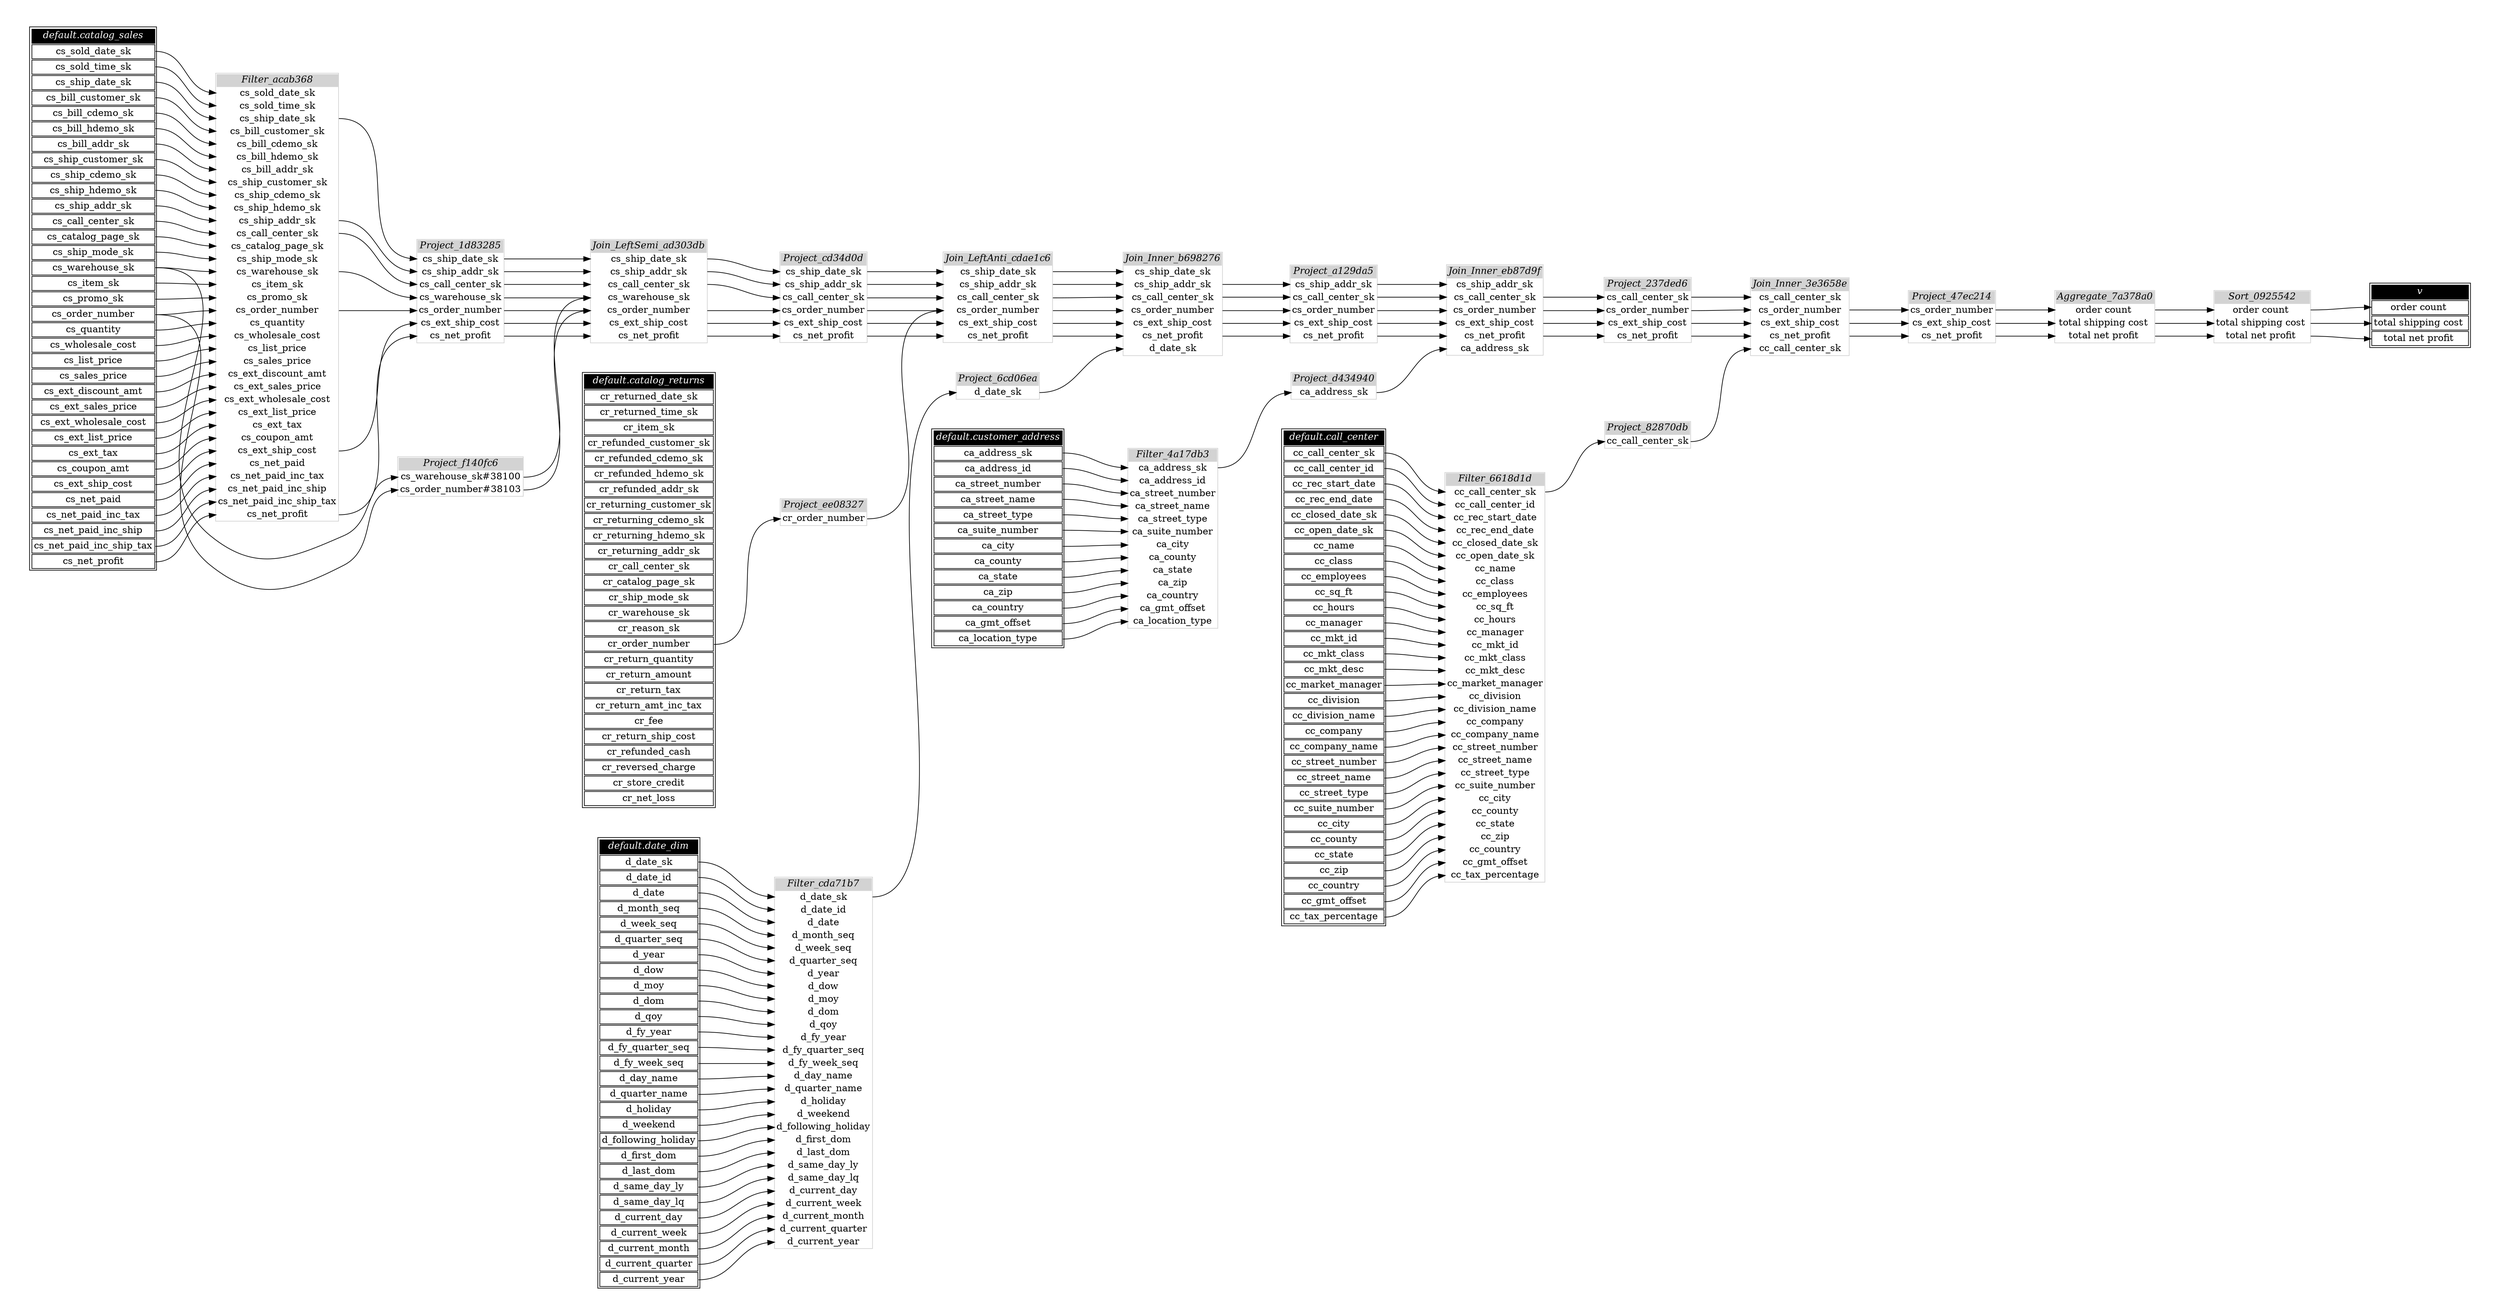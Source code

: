 // Automatically generated by TPCDSFlowTestSuite


digraph {
  graph [pad="0.5" nodesep="0.5" ranksep="1" fontname="Helvetica" rankdir=LR];
  node [shape=plaintext]

  
"Aggregate_7a378a0" [label=<
<table color="lightgray" border="1" cellborder="0" cellspacing="0">
  <tr><td bgcolor="lightgray" port="nodeName"><i>Aggregate_7a378a0</i></td></tr>
  <tr><td port="0">order count </td></tr>
<tr><td port="1">total shipping cost </td></tr>
<tr><td port="2">total net profit </td></tr>
</table>>];
     

"Filter_4a17db3" [label=<
<table color="lightgray" border="1" cellborder="0" cellspacing="0">
  <tr><td bgcolor="lightgray" port="nodeName"><i>Filter_4a17db3</i></td></tr>
  <tr><td port="0">ca_address_sk</td></tr>
<tr><td port="1">ca_address_id</td></tr>
<tr><td port="2">ca_street_number</td></tr>
<tr><td port="3">ca_street_name</td></tr>
<tr><td port="4">ca_street_type</td></tr>
<tr><td port="5">ca_suite_number</td></tr>
<tr><td port="6">ca_city</td></tr>
<tr><td port="7">ca_county</td></tr>
<tr><td port="8">ca_state</td></tr>
<tr><td port="9">ca_zip</td></tr>
<tr><td port="10">ca_country</td></tr>
<tr><td port="11">ca_gmt_offset</td></tr>
<tr><td port="12">ca_location_type</td></tr>
</table>>];
     

"Filter_6618d1d" [label=<
<table color="lightgray" border="1" cellborder="0" cellspacing="0">
  <tr><td bgcolor="lightgray" port="nodeName"><i>Filter_6618d1d</i></td></tr>
  <tr><td port="0">cc_call_center_sk</td></tr>
<tr><td port="1">cc_call_center_id</td></tr>
<tr><td port="2">cc_rec_start_date</td></tr>
<tr><td port="3">cc_rec_end_date</td></tr>
<tr><td port="4">cc_closed_date_sk</td></tr>
<tr><td port="5">cc_open_date_sk</td></tr>
<tr><td port="6">cc_name</td></tr>
<tr><td port="7">cc_class</td></tr>
<tr><td port="8">cc_employees</td></tr>
<tr><td port="9">cc_sq_ft</td></tr>
<tr><td port="10">cc_hours</td></tr>
<tr><td port="11">cc_manager</td></tr>
<tr><td port="12">cc_mkt_id</td></tr>
<tr><td port="13">cc_mkt_class</td></tr>
<tr><td port="14">cc_mkt_desc</td></tr>
<tr><td port="15">cc_market_manager</td></tr>
<tr><td port="16">cc_division</td></tr>
<tr><td port="17">cc_division_name</td></tr>
<tr><td port="18">cc_company</td></tr>
<tr><td port="19">cc_company_name</td></tr>
<tr><td port="20">cc_street_number</td></tr>
<tr><td port="21">cc_street_name</td></tr>
<tr><td port="22">cc_street_type</td></tr>
<tr><td port="23">cc_suite_number</td></tr>
<tr><td port="24">cc_city</td></tr>
<tr><td port="25">cc_county</td></tr>
<tr><td port="26">cc_state</td></tr>
<tr><td port="27">cc_zip</td></tr>
<tr><td port="28">cc_country</td></tr>
<tr><td port="29">cc_gmt_offset</td></tr>
<tr><td port="30">cc_tax_percentage</td></tr>
</table>>];
     

"Filter_acab368" [label=<
<table color="lightgray" border="1" cellborder="0" cellspacing="0">
  <tr><td bgcolor="lightgray" port="nodeName"><i>Filter_acab368</i></td></tr>
  <tr><td port="0">cs_sold_date_sk</td></tr>
<tr><td port="1">cs_sold_time_sk</td></tr>
<tr><td port="2">cs_ship_date_sk</td></tr>
<tr><td port="3">cs_bill_customer_sk</td></tr>
<tr><td port="4">cs_bill_cdemo_sk</td></tr>
<tr><td port="5">cs_bill_hdemo_sk</td></tr>
<tr><td port="6">cs_bill_addr_sk</td></tr>
<tr><td port="7">cs_ship_customer_sk</td></tr>
<tr><td port="8">cs_ship_cdemo_sk</td></tr>
<tr><td port="9">cs_ship_hdemo_sk</td></tr>
<tr><td port="10">cs_ship_addr_sk</td></tr>
<tr><td port="11">cs_call_center_sk</td></tr>
<tr><td port="12">cs_catalog_page_sk</td></tr>
<tr><td port="13">cs_ship_mode_sk</td></tr>
<tr><td port="14">cs_warehouse_sk</td></tr>
<tr><td port="15">cs_item_sk</td></tr>
<tr><td port="16">cs_promo_sk</td></tr>
<tr><td port="17">cs_order_number</td></tr>
<tr><td port="18">cs_quantity</td></tr>
<tr><td port="19">cs_wholesale_cost</td></tr>
<tr><td port="20">cs_list_price</td></tr>
<tr><td port="21">cs_sales_price</td></tr>
<tr><td port="22">cs_ext_discount_amt</td></tr>
<tr><td port="23">cs_ext_sales_price</td></tr>
<tr><td port="24">cs_ext_wholesale_cost</td></tr>
<tr><td port="25">cs_ext_list_price</td></tr>
<tr><td port="26">cs_ext_tax</td></tr>
<tr><td port="27">cs_coupon_amt</td></tr>
<tr><td port="28">cs_ext_ship_cost</td></tr>
<tr><td port="29">cs_net_paid</td></tr>
<tr><td port="30">cs_net_paid_inc_tax</td></tr>
<tr><td port="31">cs_net_paid_inc_ship</td></tr>
<tr><td port="32">cs_net_paid_inc_ship_tax</td></tr>
<tr><td port="33">cs_net_profit</td></tr>
</table>>];
     

"Filter_cda71b7" [label=<
<table color="lightgray" border="1" cellborder="0" cellspacing="0">
  <tr><td bgcolor="lightgray" port="nodeName"><i>Filter_cda71b7</i></td></tr>
  <tr><td port="0">d_date_sk</td></tr>
<tr><td port="1">d_date_id</td></tr>
<tr><td port="2">d_date</td></tr>
<tr><td port="3">d_month_seq</td></tr>
<tr><td port="4">d_week_seq</td></tr>
<tr><td port="5">d_quarter_seq</td></tr>
<tr><td port="6">d_year</td></tr>
<tr><td port="7">d_dow</td></tr>
<tr><td port="8">d_moy</td></tr>
<tr><td port="9">d_dom</td></tr>
<tr><td port="10">d_qoy</td></tr>
<tr><td port="11">d_fy_year</td></tr>
<tr><td port="12">d_fy_quarter_seq</td></tr>
<tr><td port="13">d_fy_week_seq</td></tr>
<tr><td port="14">d_day_name</td></tr>
<tr><td port="15">d_quarter_name</td></tr>
<tr><td port="16">d_holiday</td></tr>
<tr><td port="17">d_weekend</td></tr>
<tr><td port="18">d_following_holiday</td></tr>
<tr><td port="19">d_first_dom</td></tr>
<tr><td port="20">d_last_dom</td></tr>
<tr><td port="21">d_same_day_ly</td></tr>
<tr><td port="22">d_same_day_lq</td></tr>
<tr><td port="23">d_current_day</td></tr>
<tr><td port="24">d_current_week</td></tr>
<tr><td port="25">d_current_month</td></tr>
<tr><td port="26">d_current_quarter</td></tr>
<tr><td port="27">d_current_year</td></tr>
</table>>];
     

"Join_Inner_3e3658e" [label=<
<table color="lightgray" border="1" cellborder="0" cellspacing="0">
  <tr><td bgcolor="lightgray" port="nodeName"><i>Join_Inner_3e3658e</i></td></tr>
  <tr><td port="0">cs_call_center_sk</td></tr>
<tr><td port="1">cs_order_number</td></tr>
<tr><td port="2">cs_ext_ship_cost</td></tr>
<tr><td port="3">cs_net_profit</td></tr>
<tr><td port="4">cc_call_center_sk</td></tr>
</table>>];
     

"Join_Inner_b698276" [label=<
<table color="lightgray" border="1" cellborder="0" cellspacing="0">
  <tr><td bgcolor="lightgray" port="nodeName"><i>Join_Inner_b698276</i></td></tr>
  <tr><td port="0">cs_ship_date_sk</td></tr>
<tr><td port="1">cs_ship_addr_sk</td></tr>
<tr><td port="2">cs_call_center_sk</td></tr>
<tr><td port="3">cs_order_number</td></tr>
<tr><td port="4">cs_ext_ship_cost</td></tr>
<tr><td port="5">cs_net_profit</td></tr>
<tr><td port="6">d_date_sk</td></tr>
</table>>];
     

"Join_Inner_eb87d9f" [label=<
<table color="lightgray" border="1" cellborder="0" cellspacing="0">
  <tr><td bgcolor="lightgray" port="nodeName"><i>Join_Inner_eb87d9f</i></td></tr>
  <tr><td port="0">cs_ship_addr_sk</td></tr>
<tr><td port="1">cs_call_center_sk</td></tr>
<tr><td port="2">cs_order_number</td></tr>
<tr><td port="3">cs_ext_ship_cost</td></tr>
<tr><td port="4">cs_net_profit</td></tr>
<tr><td port="5">ca_address_sk</td></tr>
</table>>];
     

"Join_LeftAnti_cdae1c6" [label=<
<table color="lightgray" border="1" cellborder="0" cellspacing="0">
  <tr><td bgcolor="lightgray" port="nodeName"><i>Join_LeftAnti_cdae1c6</i></td></tr>
  <tr><td port="0">cs_ship_date_sk</td></tr>
<tr><td port="1">cs_ship_addr_sk</td></tr>
<tr><td port="2">cs_call_center_sk</td></tr>
<tr><td port="3">cs_order_number</td></tr>
<tr><td port="4">cs_ext_ship_cost</td></tr>
<tr><td port="5">cs_net_profit</td></tr>
</table>>];
     

"Join_LeftSemi_ad303db" [label=<
<table color="lightgray" border="1" cellborder="0" cellspacing="0">
  <tr><td bgcolor="lightgray" port="nodeName"><i>Join_LeftSemi_ad303db</i></td></tr>
  <tr><td port="0">cs_ship_date_sk</td></tr>
<tr><td port="1">cs_ship_addr_sk</td></tr>
<tr><td port="2">cs_call_center_sk</td></tr>
<tr><td port="3">cs_warehouse_sk</td></tr>
<tr><td port="4">cs_order_number</td></tr>
<tr><td port="5">cs_ext_ship_cost</td></tr>
<tr><td port="6">cs_net_profit</td></tr>
</table>>];
     

"Project_1d83285" [label=<
<table color="lightgray" border="1" cellborder="0" cellspacing="0">
  <tr><td bgcolor="lightgray" port="nodeName"><i>Project_1d83285</i></td></tr>
  <tr><td port="0">cs_ship_date_sk</td></tr>
<tr><td port="1">cs_ship_addr_sk</td></tr>
<tr><td port="2">cs_call_center_sk</td></tr>
<tr><td port="3">cs_warehouse_sk</td></tr>
<tr><td port="4">cs_order_number</td></tr>
<tr><td port="5">cs_ext_ship_cost</td></tr>
<tr><td port="6">cs_net_profit</td></tr>
</table>>];
     

"Project_237ded6" [label=<
<table color="lightgray" border="1" cellborder="0" cellspacing="0">
  <tr><td bgcolor="lightgray" port="nodeName"><i>Project_237ded6</i></td></tr>
  <tr><td port="0">cs_call_center_sk</td></tr>
<tr><td port="1">cs_order_number</td></tr>
<tr><td port="2">cs_ext_ship_cost</td></tr>
<tr><td port="3">cs_net_profit</td></tr>
</table>>];
     

"Project_47ec214" [label=<
<table color="lightgray" border="1" cellborder="0" cellspacing="0">
  <tr><td bgcolor="lightgray" port="nodeName"><i>Project_47ec214</i></td></tr>
  <tr><td port="0">cs_order_number</td></tr>
<tr><td port="1">cs_ext_ship_cost</td></tr>
<tr><td port="2">cs_net_profit</td></tr>
</table>>];
     

"Project_6cd06ea" [label=<
<table color="lightgray" border="1" cellborder="0" cellspacing="0">
  <tr><td bgcolor="lightgray" port="nodeName"><i>Project_6cd06ea</i></td></tr>
  <tr><td port="0">d_date_sk</td></tr>
</table>>];
     

"Project_82870db" [label=<
<table color="lightgray" border="1" cellborder="0" cellspacing="0">
  <tr><td bgcolor="lightgray" port="nodeName"><i>Project_82870db</i></td></tr>
  <tr><td port="0">cc_call_center_sk</td></tr>
</table>>];
     

"Project_a129da5" [label=<
<table color="lightgray" border="1" cellborder="0" cellspacing="0">
  <tr><td bgcolor="lightgray" port="nodeName"><i>Project_a129da5</i></td></tr>
  <tr><td port="0">cs_ship_addr_sk</td></tr>
<tr><td port="1">cs_call_center_sk</td></tr>
<tr><td port="2">cs_order_number</td></tr>
<tr><td port="3">cs_ext_ship_cost</td></tr>
<tr><td port="4">cs_net_profit</td></tr>
</table>>];
     

"Project_cd34d0d" [label=<
<table color="lightgray" border="1" cellborder="0" cellspacing="0">
  <tr><td bgcolor="lightgray" port="nodeName"><i>Project_cd34d0d</i></td></tr>
  <tr><td port="0">cs_ship_date_sk</td></tr>
<tr><td port="1">cs_ship_addr_sk</td></tr>
<tr><td port="2">cs_call_center_sk</td></tr>
<tr><td port="3">cs_order_number</td></tr>
<tr><td port="4">cs_ext_ship_cost</td></tr>
<tr><td port="5">cs_net_profit</td></tr>
</table>>];
     

"Project_d434940" [label=<
<table color="lightgray" border="1" cellborder="0" cellspacing="0">
  <tr><td bgcolor="lightgray" port="nodeName"><i>Project_d434940</i></td></tr>
  <tr><td port="0">ca_address_sk</td></tr>
</table>>];
     

"Project_ee08327" [label=<
<table color="lightgray" border="1" cellborder="0" cellspacing="0">
  <tr><td bgcolor="lightgray" port="nodeName"><i>Project_ee08327</i></td></tr>
  <tr><td port="0">cr_order_number</td></tr>
</table>>];
     

"Project_f140fc6" [label=<
<table color="lightgray" border="1" cellborder="0" cellspacing="0">
  <tr><td bgcolor="lightgray" port="nodeName"><i>Project_f140fc6</i></td></tr>
  <tr><td port="0">cs_warehouse_sk#38100</td></tr>
<tr><td port="1">cs_order_number#38103</td></tr>
</table>>];
     

"Sort_0925542" [label=<
<table color="lightgray" border="1" cellborder="0" cellspacing="0">
  <tr><td bgcolor="lightgray" port="nodeName"><i>Sort_0925542</i></td></tr>
  <tr><td port="0">order count </td></tr>
<tr><td port="1">total shipping cost </td></tr>
<tr><td port="2">total net profit </td></tr>
</table>>];
     

"default.call_center" [color="black" label=<
<table>
  <tr><td bgcolor="black" port="nodeName"><i><font color="white">default.call_center</font></i></td></tr>
  <tr><td port="0">cc_call_center_sk</td></tr>
<tr><td port="1">cc_call_center_id</td></tr>
<tr><td port="2">cc_rec_start_date</td></tr>
<tr><td port="3">cc_rec_end_date</td></tr>
<tr><td port="4">cc_closed_date_sk</td></tr>
<tr><td port="5">cc_open_date_sk</td></tr>
<tr><td port="6">cc_name</td></tr>
<tr><td port="7">cc_class</td></tr>
<tr><td port="8">cc_employees</td></tr>
<tr><td port="9">cc_sq_ft</td></tr>
<tr><td port="10">cc_hours</td></tr>
<tr><td port="11">cc_manager</td></tr>
<tr><td port="12">cc_mkt_id</td></tr>
<tr><td port="13">cc_mkt_class</td></tr>
<tr><td port="14">cc_mkt_desc</td></tr>
<tr><td port="15">cc_market_manager</td></tr>
<tr><td port="16">cc_division</td></tr>
<tr><td port="17">cc_division_name</td></tr>
<tr><td port="18">cc_company</td></tr>
<tr><td port="19">cc_company_name</td></tr>
<tr><td port="20">cc_street_number</td></tr>
<tr><td port="21">cc_street_name</td></tr>
<tr><td port="22">cc_street_type</td></tr>
<tr><td port="23">cc_suite_number</td></tr>
<tr><td port="24">cc_city</td></tr>
<tr><td port="25">cc_county</td></tr>
<tr><td port="26">cc_state</td></tr>
<tr><td port="27">cc_zip</td></tr>
<tr><td port="28">cc_country</td></tr>
<tr><td port="29">cc_gmt_offset</td></tr>
<tr><td port="30">cc_tax_percentage</td></tr>
</table>>];
     

"default.catalog_returns" [color="black" label=<
<table>
  <tr><td bgcolor="black" port="nodeName"><i><font color="white">default.catalog_returns</font></i></td></tr>
  <tr><td port="0">cr_returned_date_sk</td></tr>
<tr><td port="1">cr_returned_time_sk</td></tr>
<tr><td port="2">cr_item_sk</td></tr>
<tr><td port="3">cr_refunded_customer_sk</td></tr>
<tr><td port="4">cr_refunded_cdemo_sk</td></tr>
<tr><td port="5">cr_refunded_hdemo_sk</td></tr>
<tr><td port="6">cr_refunded_addr_sk</td></tr>
<tr><td port="7">cr_returning_customer_sk</td></tr>
<tr><td port="8">cr_returning_cdemo_sk</td></tr>
<tr><td port="9">cr_returning_hdemo_sk</td></tr>
<tr><td port="10">cr_returning_addr_sk</td></tr>
<tr><td port="11">cr_call_center_sk</td></tr>
<tr><td port="12">cr_catalog_page_sk</td></tr>
<tr><td port="13">cr_ship_mode_sk</td></tr>
<tr><td port="14">cr_warehouse_sk</td></tr>
<tr><td port="15">cr_reason_sk</td></tr>
<tr><td port="16">cr_order_number</td></tr>
<tr><td port="17">cr_return_quantity</td></tr>
<tr><td port="18">cr_return_amount</td></tr>
<tr><td port="19">cr_return_tax</td></tr>
<tr><td port="20">cr_return_amt_inc_tax</td></tr>
<tr><td port="21">cr_fee</td></tr>
<tr><td port="22">cr_return_ship_cost</td></tr>
<tr><td port="23">cr_refunded_cash</td></tr>
<tr><td port="24">cr_reversed_charge</td></tr>
<tr><td port="25">cr_store_credit</td></tr>
<tr><td port="26">cr_net_loss</td></tr>
</table>>];
     

"default.catalog_sales" [color="black" label=<
<table>
  <tr><td bgcolor="black" port="nodeName"><i><font color="white">default.catalog_sales</font></i></td></tr>
  <tr><td port="0">cs_sold_date_sk</td></tr>
<tr><td port="1">cs_sold_time_sk</td></tr>
<tr><td port="2">cs_ship_date_sk</td></tr>
<tr><td port="3">cs_bill_customer_sk</td></tr>
<tr><td port="4">cs_bill_cdemo_sk</td></tr>
<tr><td port="5">cs_bill_hdemo_sk</td></tr>
<tr><td port="6">cs_bill_addr_sk</td></tr>
<tr><td port="7">cs_ship_customer_sk</td></tr>
<tr><td port="8">cs_ship_cdemo_sk</td></tr>
<tr><td port="9">cs_ship_hdemo_sk</td></tr>
<tr><td port="10">cs_ship_addr_sk</td></tr>
<tr><td port="11">cs_call_center_sk</td></tr>
<tr><td port="12">cs_catalog_page_sk</td></tr>
<tr><td port="13">cs_ship_mode_sk</td></tr>
<tr><td port="14">cs_warehouse_sk</td></tr>
<tr><td port="15">cs_item_sk</td></tr>
<tr><td port="16">cs_promo_sk</td></tr>
<tr><td port="17">cs_order_number</td></tr>
<tr><td port="18">cs_quantity</td></tr>
<tr><td port="19">cs_wholesale_cost</td></tr>
<tr><td port="20">cs_list_price</td></tr>
<tr><td port="21">cs_sales_price</td></tr>
<tr><td port="22">cs_ext_discount_amt</td></tr>
<tr><td port="23">cs_ext_sales_price</td></tr>
<tr><td port="24">cs_ext_wholesale_cost</td></tr>
<tr><td port="25">cs_ext_list_price</td></tr>
<tr><td port="26">cs_ext_tax</td></tr>
<tr><td port="27">cs_coupon_amt</td></tr>
<tr><td port="28">cs_ext_ship_cost</td></tr>
<tr><td port="29">cs_net_paid</td></tr>
<tr><td port="30">cs_net_paid_inc_tax</td></tr>
<tr><td port="31">cs_net_paid_inc_ship</td></tr>
<tr><td port="32">cs_net_paid_inc_ship_tax</td></tr>
<tr><td port="33">cs_net_profit</td></tr>
</table>>];
     

"default.customer_address" [color="black" label=<
<table>
  <tr><td bgcolor="black" port="nodeName"><i><font color="white">default.customer_address</font></i></td></tr>
  <tr><td port="0">ca_address_sk</td></tr>
<tr><td port="1">ca_address_id</td></tr>
<tr><td port="2">ca_street_number</td></tr>
<tr><td port="3">ca_street_name</td></tr>
<tr><td port="4">ca_street_type</td></tr>
<tr><td port="5">ca_suite_number</td></tr>
<tr><td port="6">ca_city</td></tr>
<tr><td port="7">ca_county</td></tr>
<tr><td port="8">ca_state</td></tr>
<tr><td port="9">ca_zip</td></tr>
<tr><td port="10">ca_country</td></tr>
<tr><td port="11">ca_gmt_offset</td></tr>
<tr><td port="12">ca_location_type</td></tr>
</table>>];
     

"default.date_dim" [color="black" label=<
<table>
  <tr><td bgcolor="black" port="nodeName"><i><font color="white">default.date_dim</font></i></td></tr>
  <tr><td port="0">d_date_sk</td></tr>
<tr><td port="1">d_date_id</td></tr>
<tr><td port="2">d_date</td></tr>
<tr><td port="3">d_month_seq</td></tr>
<tr><td port="4">d_week_seq</td></tr>
<tr><td port="5">d_quarter_seq</td></tr>
<tr><td port="6">d_year</td></tr>
<tr><td port="7">d_dow</td></tr>
<tr><td port="8">d_moy</td></tr>
<tr><td port="9">d_dom</td></tr>
<tr><td port="10">d_qoy</td></tr>
<tr><td port="11">d_fy_year</td></tr>
<tr><td port="12">d_fy_quarter_seq</td></tr>
<tr><td port="13">d_fy_week_seq</td></tr>
<tr><td port="14">d_day_name</td></tr>
<tr><td port="15">d_quarter_name</td></tr>
<tr><td port="16">d_holiday</td></tr>
<tr><td port="17">d_weekend</td></tr>
<tr><td port="18">d_following_holiday</td></tr>
<tr><td port="19">d_first_dom</td></tr>
<tr><td port="20">d_last_dom</td></tr>
<tr><td port="21">d_same_day_ly</td></tr>
<tr><td port="22">d_same_day_lq</td></tr>
<tr><td port="23">d_current_day</td></tr>
<tr><td port="24">d_current_week</td></tr>
<tr><td port="25">d_current_month</td></tr>
<tr><td port="26">d_current_quarter</td></tr>
<tr><td port="27">d_current_year</td></tr>
</table>>];
     

"v" [color="black" label=<
<table>
  <tr><td bgcolor="black" port="nodeName"><i><font color="white">v</font></i></td></tr>
  <tr><td port="0">order count </td></tr>
<tr><td port="1">total shipping cost </td></tr>
<tr><td port="2">total net profit </td></tr>
</table>>];
     
  "Aggregate_7a378a0":0 -> "Sort_0925542":0;
"Aggregate_7a378a0":1 -> "Sort_0925542":1;
"Aggregate_7a378a0":2 -> "Sort_0925542":2;
"Filter_4a17db3":0 -> "Project_d434940":0;
"Filter_6618d1d":0 -> "Project_82870db":0;
"Filter_acab368":10 -> "Project_1d83285":1;
"Filter_acab368":11 -> "Project_1d83285":2;
"Filter_acab368":14 -> "Project_1d83285":3;
"Filter_acab368":17 -> "Project_1d83285":4;
"Filter_acab368":2 -> "Project_1d83285":0;
"Filter_acab368":28 -> "Project_1d83285":5;
"Filter_acab368":33 -> "Project_1d83285":6;
"Filter_cda71b7":0 -> "Project_6cd06ea":0;
"Join_Inner_3e3658e":1 -> "Project_47ec214":0;
"Join_Inner_3e3658e":2 -> "Project_47ec214":1;
"Join_Inner_3e3658e":3 -> "Project_47ec214":2;
"Join_Inner_b698276":1 -> "Project_a129da5":0;
"Join_Inner_b698276":2 -> "Project_a129da5":1;
"Join_Inner_b698276":3 -> "Project_a129da5":2;
"Join_Inner_b698276":4 -> "Project_a129da5":3;
"Join_Inner_b698276":5 -> "Project_a129da5":4;
"Join_Inner_eb87d9f":1 -> "Project_237ded6":0;
"Join_Inner_eb87d9f":2 -> "Project_237ded6":1;
"Join_Inner_eb87d9f":3 -> "Project_237ded6":2;
"Join_Inner_eb87d9f":4 -> "Project_237ded6":3;
"Join_LeftAnti_cdae1c6":0 -> "Join_Inner_b698276":0;
"Join_LeftAnti_cdae1c6":1 -> "Join_Inner_b698276":1;
"Join_LeftAnti_cdae1c6":2 -> "Join_Inner_b698276":2;
"Join_LeftAnti_cdae1c6":3 -> "Join_Inner_b698276":3;
"Join_LeftAnti_cdae1c6":4 -> "Join_Inner_b698276":4;
"Join_LeftAnti_cdae1c6":5 -> "Join_Inner_b698276":5;
"Join_LeftSemi_ad303db":0 -> "Project_cd34d0d":0;
"Join_LeftSemi_ad303db":1 -> "Project_cd34d0d":1;
"Join_LeftSemi_ad303db":2 -> "Project_cd34d0d":2;
"Join_LeftSemi_ad303db":4 -> "Project_cd34d0d":3;
"Join_LeftSemi_ad303db":5 -> "Project_cd34d0d":4;
"Join_LeftSemi_ad303db":6 -> "Project_cd34d0d":5;
"Project_1d83285":0 -> "Join_LeftSemi_ad303db":0;
"Project_1d83285":1 -> "Join_LeftSemi_ad303db":1;
"Project_1d83285":2 -> "Join_LeftSemi_ad303db":2;
"Project_1d83285":3 -> "Join_LeftSemi_ad303db":3;
"Project_1d83285":4 -> "Join_LeftSemi_ad303db":4;
"Project_1d83285":5 -> "Join_LeftSemi_ad303db":5;
"Project_1d83285":6 -> "Join_LeftSemi_ad303db":6;
"Project_237ded6":0 -> "Join_Inner_3e3658e":0;
"Project_237ded6":1 -> "Join_Inner_3e3658e":1;
"Project_237ded6":2 -> "Join_Inner_3e3658e":2;
"Project_237ded6":3 -> "Join_Inner_3e3658e":3;
"Project_47ec214":0 -> "Aggregate_7a378a0":0;
"Project_47ec214":1 -> "Aggregate_7a378a0":1;
"Project_47ec214":2 -> "Aggregate_7a378a0":2;
"Project_6cd06ea":0 -> "Join_Inner_b698276":6;
"Project_82870db":0 -> "Join_Inner_3e3658e":4;
"Project_a129da5":0 -> "Join_Inner_eb87d9f":0;
"Project_a129da5":1 -> "Join_Inner_eb87d9f":1;
"Project_a129da5":2 -> "Join_Inner_eb87d9f":2;
"Project_a129da5":3 -> "Join_Inner_eb87d9f":3;
"Project_a129da5":4 -> "Join_Inner_eb87d9f":4;
"Project_cd34d0d":0 -> "Join_LeftAnti_cdae1c6":0;
"Project_cd34d0d":1 -> "Join_LeftAnti_cdae1c6":1;
"Project_cd34d0d":2 -> "Join_LeftAnti_cdae1c6":2;
"Project_cd34d0d":3 -> "Join_LeftAnti_cdae1c6":3;
"Project_cd34d0d":4 -> "Join_LeftAnti_cdae1c6":4;
"Project_cd34d0d":5 -> "Join_LeftAnti_cdae1c6":5;
"Project_d434940":0 -> "Join_Inner_eb87d9f":5;
"Project_ee08327":0 -> "Join_LeftAnti_cdae1c6":3;
"Project_f140fc6":0 -> "Join_LeftSemi_ad303db":3;
"Project_f140fc6":1 -> "Join_LeftSemi_ad303db":4;
"Sort_0925542":0 -> "v":0;
"Sort_0925542":1 -> "v":1;
"Sort_0925542":2 -> "v":2;
"default.call_center":0 -> "Filter_6618d1d":0;
"default.call_center":1 -> "Filter_6618d1d":1;
"default.call_center":10 -> "Filter_6618d1d":10;
"default.call_center":11 -> "Filter_6618d1d":11;
"default.call_center":12 -> "Filter_6618d1d":12;
"default.call_center":13 -> "Filter_6618d1d":13;
"default.call_center":14 -> "Filter_6618d1d":14;
"default.call_center":15 -> "Filter_6618d1d":15;
"default.call_center":16 -> "Filter_6618d1d":16;
"default.call_center":17 -> "Filter_6618d1d":17;
"default.call_center":18 -> "Filter_6618d1d":18;
"default.call_center":19 -> "Filter_6618d1d":19;
"default.call_center":2 -> "Filter_6618d1d":2;
"default.call_center":20 -> "Filter_6618d1d":20;
"default.call_center":21 -> "Filter_6618d1d":21;
"default.call_center":22 -> "Filter_6618d1d":22;
"default.call_center":23 -> "Filter_6618d1d":23;
"default.call_center":24 -> "Filter_6618d1d":24;
"default.call_center":25 -> "Filter_6618d1d":25;
"default.call_center":26 -> "Filter_6618d1d":26;
"default.call_center":27 -> "Filter_6618d1d":27;
"default.call_center":28 -> "Filter_6618d1d":28;
"default.call_center":29 -> "Filter_6618d1d":29;
"default.call_center":3 -> "Filter_6618d1d":3;
"default.call_center":30 -> "Filter_6618d1d":30;
"default.call_center":4 -> "Filter_6618d1d":4;
"default.call_center":5 -> "Filter_6618d1d":5;
"default.call_center":6 -> "Filter_6618d1d":6;
"default.call_center":7 -> "Filter_6618d1d":7;
"default.call_center":8 -> "Filter_6618d1d":8;
"default.call_center":9 -> "Filter_6618d1d":9;
"default.catalog_returns":16 -> "Project_ee08327":0;
"default.catalog_sales":0 -> "Filter_acab368":0;
"default.catalog_sales":1 -> "Filter_acab368":1;
"default.catalog_sales":10 -> "Filter_acab368":10;
"default.catalog_sales":11 -> "Filter_acab368":11;
"default.catalog_sales":12 -> "Filter_acab368":12;
"default.catalog_sales":13 -> "Filter_acab368":13;
"default.catalog_sales":14 -> "Filter_acab368":14;
"default.catalog_sales":14 -> "Project_f140fc6":0;
"default.catalog_sales":15 -> "Filter_acab368":15;
"default.catalog_sales":16 -> "Filter_acab368":16;
"default.catalog_sales":17 -> "Filter_acab368":17;
"default.catalog_sales":17 -> "Project_f140fc6":1;
"default.catalog_sales":18 -> "Filter_acab368":18;
"default.catalog_sales":19 -> "Filter_acab368":19;
"default.catalog_sales":2 -> "Filter_acab368":2;
"default.catalog_sales":20 -> "Filter_acab368":20;
"default.catalog_sales":21 -> "Filter_acab368":21;
"default.catalog_sales":22 -> "Filter_acab368":22;
"default.catalog_sales":23 -> "Filter_acab368":23;
"default.catalog_sales":24 -> "Filter_acab368":24;
"default.catalog_sales":25 -> "Filter_acab368":25;
"default.catalog_sales":26 -> "Filter_acab368":26;
"default.catalog_sales":27 -> "Filter_acab368":27;
"default.catalog_sales":28 -> "Filter_acab368":28;
"default.catalog_sales":29 -> "Filter_acab368":29;
"default.catalog_sales":3 -> "Filter_acab368":3;
"default.catalog_sales":30 -> "Filter_acab368":30;
"default.catalog_sales":31 -> "Filter_acab368":31;
"default.catalog_sales":32 -> "Filter_acab368":32;
"default.catalog_sales":33 -> "Filter_acab368":33;
"default.catalog_sales":4 -> "Filter_acab368":4;
"default.catalog_sales":5 -> "Filter_acab368":5;
"default.catalog_sales":6 -> "Filter_acab368":6;
"default.catalog_sales":7 -> "Filter_acab368":7;
"default.catalog_sales":8 -> "Filter_acab368":8;
"default.catalog_sales":9 -> "Filter_acab368":9;
"default.customer_address":0 -> "Filter_4a17db3":0;
"default.customer_address":1 -> "Filter_4a17db3":1;
"default.customer_address":10 -> "Filter_4a17db3":10;
"default.customer_address":11 -> "Filter_4a17db3":11;
"default.customer_address":12 -> "Filter_4a17db3":12;
"default.customer_address":2 -> "Filter_4a17db3":2;
"default.customer_address":3 -> "Filter_4a17db3":3;
"default.customer_address":4 -> "Filter_4a17db3":4;
"default.customer_address":5 -> "Filter_4a17db3":5;
"default.customer_address":6 -> "Filter_4a17db3":6;
"default.customer_address":7 -> "Filter_4a17db3":7;
"default.customer_address":8 -> "Filter_4a17db3":8;
"default.customer_address":9 -> "Filter_4a17db3":9;
"default.date_dim":0 -> "Filter_cda71b7":0;
"default.date_dim":1 -> "Filter_cda71b7":1;
"default.date_dim":10 -> "Filter_cda71b7":10;
"default.date_dim":11 -> "Filter_cda71b7":11;
"default.date_dim":12 -> "Filter_cda71b7":12;
"default.date_dim":13 -> "Filter_cda71b7":13;
"default.date_dim":14 -> "Filter_cda71b7":14;
"default.date_dim":15 -> "Filter_cda71b7":15;
"default.date_dim":16 -> "Filter_cda71b7":16;
"default.date_dim":17 -> "Filter_cda71b7":17;
"default.date_dim":18 -> "Filter_cda71b7":18;
"default.date_dim":19 -> "Filter_cda71b7":19;
"default.date_dim":2 -> "Filter_cda71b7":2;
"default.date_dim":20 -> "Filter_cda71b7":20;
"default.date_dim":21 -> "Filter_cda71b7":21;
"default.date_dim":22 -> "Filter_cda71b7":22;
"default.date_dim":23 -> "Filter_cda71b7":23;
"default.date_dim":24 -> "Filter_cda71b7":24;
"default.date_dim":25 -> "Filter_cda71b7":25;
"default.date_dim":26 -> "Filter_cda71b7":26;
"default.date_dim":27 -> "Filter_cda71b7":27;
"default.date_dim":3 -> "Filter_cda71b7":3;
"default.date_dim":4 -> "Filter_cda71b7":4;
"default.date_dim":5 -> "Filter_cda71b7":5;
"default.date_dim":6 -> "Filter_cda71b7":6;
"default.date_dim":7 -> "Filter_cda71b7":7;
"default.date_dim":8 -> "Filter_cda71b7":8;
"default.date_dim":9 -> "Filter_cda71b7":9;
}
       